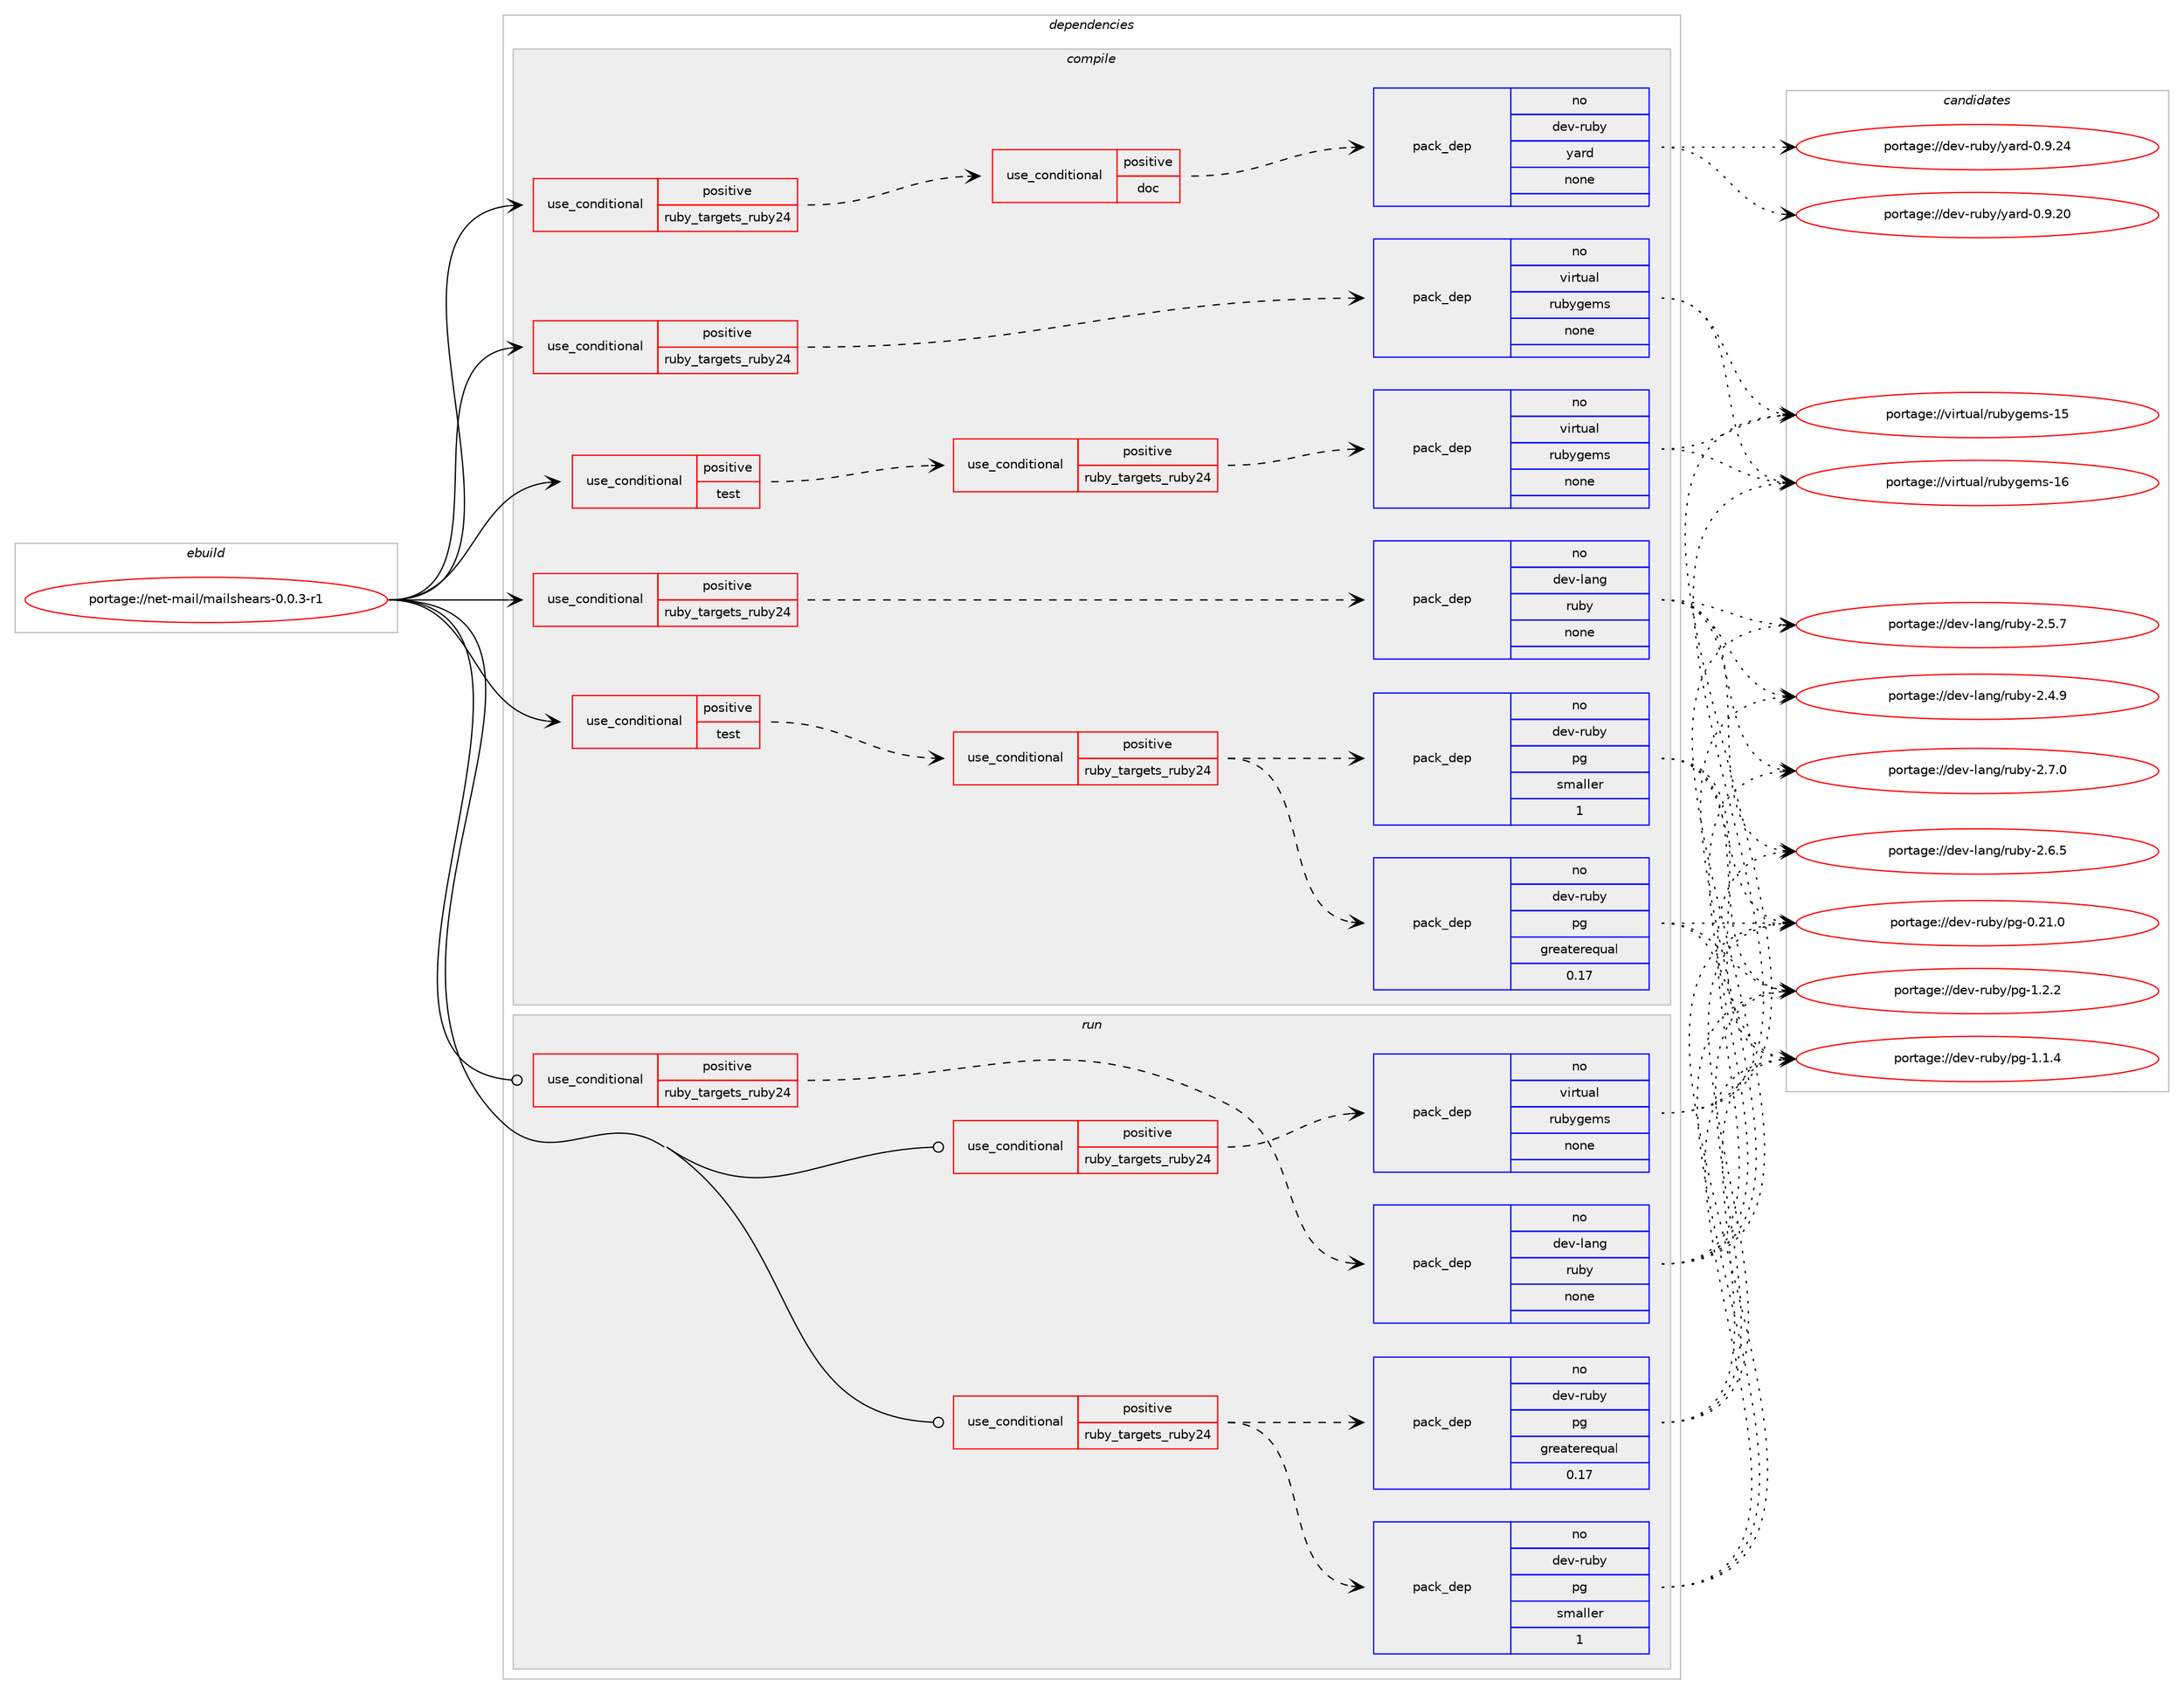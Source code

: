 digraph prolog {

# *************
# Graph options
# *************

newrank=true;
concentrate=true;
compound=true;
graph [rankdir=LR,fontname=Helvetica,fontsize=10,ranksep=1.5];#, ranksep=2.5, nodesep=0.2];
edge  [arrowhead=vee];
node  [fontname=Helvetica,fontsize=10];

# **********
# The ebuild
# **********

subgraph cluster_leftcol {
color=gray;
rank=same;
label=<<i>ebuild</i>>;
id [label="portage://net-mail/mailshears-0.0.3-r1", color=red, width=4, href="../net-mail/mailshears-0.0.3-r1.svg"];
}

# ****************
# The dependencies
# ****************

subgraph cluster_midcol {
color=gray;
label=<<i>dependencies</i>>;
subgraph cluster_compile {
fillcolor="#eeeeee";
style=filled;
label=<<i>compile</i>>;
subgraph cond3800 {
dependency23040 [label=<<TABLE BORDER="0" CELLBORDER="1" CELLSPACING="0" CELLPADDING="4"><TR><TD ROWSPAN="3" CELLPADDING="10">use_conditional</TD></TR><TR><TD>positive</TD></TR><TR><TD>ruby_targets_ruby24</TD></TR></TABLE>>, shape=none, color=red];
subgraph cond3801 {
dependency23041 [label=<<TABLE BORDER="0" CELLBORDER="1" CELLSPACING="0" CELLPADDING="4"><TR><TD ROWSPAN="3" CELLPADDING="10">use_conditional</TD></TR><TR><TD>positive</TD></TR><TR><TD>doc</TD></TR></TABLE>>, shape=none, color=red];
subgraph pack18863 {
dependency23042 [label=<<TABLE BORDER="0" CELLBORDER="1" CELLSPACING="0" CELLPADDING="4" WIDTH="220"><TR><TD ROWSPAN="6" CELLPADDING="30">pack_dep</TD></TR><TR><TD WIDTH="110">no</TD></TR><TR><TD>dev-ruby</TD></TR><TR><TD>yard</TD></TR><TR><TD>none</TD></TR><TR><TD></TD></TR></TABLE>>, shape=none, color=blue];
}
dependency23041:e -> dependency23042:w [weight=20,style="dashed",arrowhead="vee"];
}
dependency23040:e -> dependency23041:w [weight=20,style="dashed",arrowhead="vee"];
}
id:e -> dependency23040:w [weight=20,style="solid",arrowhead="vee"];
subgraph cond3802 {
dependency23043 [label=<<TABLE BORDER="0" CELLBORDER="1" CELLSPACING="0" CELLPADDING="4"><TR><TD ROWSPAN="3" CELLPADDING="10">use_conditional</TD></TR><TR><TD>positive</TD></TR><TR><TD>ruby_targets_ruby24</TD></TR></TABLE>>, shape=none, color=red];
subgraph pack18864 {
dependency23044 [label=<<TABLE BORDER="0" CELLBORDER="1" CELLSPACING="0" CELLPADDING="4" WIDTH="220"><TR><TD ROWSPAN="6" CELLPADDING="30">pack_dep</TD></TR><TR><TD WIDTH="110">no</TD></TR><TR><TD>dev-lang</TD></TR><TR><TD>ruby</TD></TR><TR><TD>none</TD></TR><TR><TD></TD></TR></TABLE>>, shape=none, color=blue];
}
dependency23043:e -> dependency23044:w [weight=20,style="dashed",arrowhead="vee"];
}
id:e -> dependency23043:w [weight=20,style="solid",arrowhead="vee"];
subgraph cond3803 {
dependency23045 [label=<<TABLE BORDER="0" CELLBORDER="1" CELLSPACING="0" CELLPADDING="4"><TR><TD ROWSPAN="3" CELLPADDING="10">use_conditional</TD></TR><TR><TD>positive</TD></TR><TR><TD>ruby_targets_ruby24</TD></TR></TABLE>>, shape=none, color=red];
subgraph pack18865 {
dependency23046 [label=<<TABLE BORDER="0" CELLBORDER="1" CELLSPACING="0" CELLPADDING="4" WIDTH="220"><TR><TD ROWSPAN="6" CELLPADDING="30">pack_dep</TD></TR><TR><TD WIDTH="110">no</TD></TR><TR><TD>virtual</TD></TR><TR><TD>rubygems</TD></TR><TR><TD>none</TD></TR><TR><TD></TD></TR></TABLE>>, shape=none, color=blue];
}
dependency23045:e -> dependency23046:w [weight=20,style="dashed",arrowhead="vee"];
}
id:e -> dependency23045:w [weight=20,style="solid",arrowhead="vee"];
subgraph cond3804 {
dependency23047 [label=<<TABLE BORDER="0" CELLBORDER="1" CELLSPACING="0" CELLPADDING="4"><TR><TD ROWSPAN="3" CELLPADDING="10">use_conditional</TD></TR><TR><TD>positive</TD></TR><TR><TD>test</TD></TR></TABLE>>, shape=none, color=red];
subgraph cond3805 {
dependency23048 [label=<<TABLE BORDER="0" CELLBORDER="1" CELLSPACING="0" CELLPADDING="4"><TR><TD ROWSPAN="3" CELLPADDING="10">use_conditional</TD></TR><TR><TD>positive</TD></TR><TR><TD>ruby_targets_ruby24</TD></TR></TABLE>>, shape=none, color=red];
subgraph pack18866 {
dependency23049 [label=<<TABLE BORDER="0" CELLBORDER="1" CELLSPACING="0" CELLPADDING="4" WIDTH="220"><TR><TD ROWSPAN="6" CELLPADDING="30">pack_dep</TD></TR><TR><TD WIDTH="110">no</TD></TR><TR><TD>dev-ruby</TD></TR><TR><TD>pg</TD></TR><TR><TD>greaterequal</TD></TR><TR><TD>0.17</TD></TR></TABLE>>, shape=none, color=blue];
}
dependency23048:e -> dependency23049:w [weight=20,style="dashed",arrowhead="vee"];
subgraph pack18867 {
dependency23050 [label=<<TABLE BORDER="0" CELLBORDER="1" CELLSPACING="0" CELLPADDING="4" WIDTH="220"><TR><TD ROWSPAN="6" CELLPADDING="30">pack_dep</TD></TR><TR><TD WIDTH="110">no</TD></TR><TR><TD>dev-ruby</TD></TR><TR><TD>pg</TD></TR><TR><TD>smaller</TD></TR><TR><TD>1</TD></TR></TABLE>>, shape=none, color=blue];
}
dependency23048:e -> dependency23050:w [weight=20,style="dashed",arrowhead="vee"];
}
dependency23047:e -> dependency23048:w [weight=20,style="dashed",arrowhead="vee"];
}
id:e -> dependency23047:w [weight=20,style="solid",arrowhead="vee"];
subgraph cond3806 {
dependency23051 [label=<<TABLE BORDER="0" CELLBORDER="1" CELLSPACING="0" CELLPADDING="4"><TR><TD ROWSPAN="3" CELLPADDING="10">use_conditional</TD></TR><TR><TD>positive</TD></TR><TR><TD>test</TD></TR></TABLE>>, shape=none, color=red];
subgraph cond3807 {
dependency23052 [label=<<TABLE BORDER="0" CELLBORDER="1" CELLSPACING="0" CELLPADDING="4"><TR><TD ROWSPAN="3" CELLPADDING="10">use_conditional</TD></TR><TR><TD>positive</TD></TR><TR><TD>ruby_targets_ruby24</TD></TR></TABLE>>, shape=none, color=red];
subgraph pack18868 {
dependency23053 [label=<<TABLE BORDER="0" CELLBORDER="1" CELLSPACING="0" CELLPADDING="4" WIDTH="220"><TR><TD ROWSPAN="6" CELLPADDING="30">pack_dep</TD></TR><TR><TD WIDTH="110">no</TD></TR><TR><TD>virtual</TD></TR><TR><TD>rubygems</TD></TR><TR><TD>none</TD></TR><TR><TD></TD></TR></TABLE>>, shape=none, color=blue];
}
dependency23052:e -> dependency23053:w [weight=20,style="dashed",arrowhead="vee"];
}
dependency23051:e -> dependency23052:w [weight=20,style="dashed",arrowhead="vee"];
}
id:e -> dependency23051:w [weight=20,style="solid",arrowhead="vee"];
}
subgraph cluster_compileandrun {
fillcolor="#eeeeee";
style=filled;
label=<<i>compile and run</i>>;
}
subgraph cluster_run {
fillcolor="#eeeeee";
style=filled;
label=<<i>run</i>>;
subgraph cond3808 {
dependency23054 [label=<<TABLE BORDER="0" CELLBORDER="1" CELLSPACING="0" CELLPADDING="4"><TR><TD ROWSPAN="3" CELLPADDING="10">use_conditional</TD></TR><TR><TD>positive</TD></TR><TR><TD>ruby_targets_ruby24</TD></TR></TABLE>>, shape=none, color=red];
subgraph pack18869 {
dependency23055 [label=<<TABLE BORDER="0" CELLBORDER="1" CELLSPACING="0" CELLPADDING="4" WIDTH="220"><TR><TD ROWSPAN="6" CELLPADDING="30">pack_dep</TD></TR><TR><TD WIDTH="110">no</TD></TR><TR><TD>dev-lang</TD></TR><TR><TD>ruby</TD></TR><TR><TD>none</TD></TR><TR><TD></TD></TR></TABLE>>, shape=none, color=blue];
}
dependency23054:e -> dependency23055:w [weight=20,style="dashed",arrowhead="vee"];
}
id:e -> dependency23054:w [weight=20,style="solid",arrowhead="odot"];
subgraph cond3809 {
dependency23056 [label=<<TABLE BORDER="0" CELLBORDER="1" CELLSPACING="0" CELLPADDING="4"><TR><TD ROWSPAN="3" CELLPADDING="10">use_conditional</TD></TR><TR><TD>positive</TD></TR><TR><TD>ruby_targets_ruby24</TD></TR></TABLE>>, shape=none, color=red];
subgraph pack18870 {
dependency23057 [label=<<TABLE BORDER="0" CELLBORDER="1" CELLSPACING="0" CELLPADDING="4" WIDTH="220"><TR><TD ROWSPAN="6" CELLPADDING="30">pack_dep</TD></TR><TR><TD WIDTH="110">no</TD></TR><TR><TD>dev-ruby</TD></TR><TR><TD>pg</TD></TR><TR><TD>greaterequal</TD></TR><TR><TD>0.17</TD></TR></TABLE>>, shape=none, color=blue];
}
dependency23056:e -> dependency23057:w [weight=20,style="dashed",arrowhead="vee"];
subgraph pack18871 {
dependency23058 [label=<<TABLE BORDER="0" CELLBORDER="1" CELLSPACING="0" CELLPADDING="4" WIDTH="220"><TR><TD ROWSPAN="6" CELLPADDING="30">pack_dep</TD></TR><TR><TD WIDTH="110">no</TD></TR><TR><TD>dev-ruby</TD></TR><TR><TD>pg</TD></TR><TR><TD>smaller</TD></TR><TR><TD>1</TD></TR></TABLE>>, shape=none, color=blue];
}
dependency23056:e -> dependency23058:w [weight=20,style="dashed",arrowhead="vee"];
}
id:e -> dependency23056:w [weight=20,style="solid",arrowhead="odot"];
subgraph cond3810 {
dependency23059 [label=<<TABLE BORDER="0" CELLBORDER="1" CELLSPACING="0" CELLPADDING="4"><TR><TD ROWSPAN="3" CELLPADDING="10">use_conditional</TD></TR><TR><TD>positive</TD></TR><TR><TD>ruby_targets_ruby24</TD></TR></TABLE>>, shape=none, color=red];
subgraph pack18872 {
dependency23060 [label=<<TABLE BORDER="0" CELLBORDER="1" CELLSPACING="0" CELLPADDING="4" WIDTH="220"><TR><TD ROWSPAN="6" CELLPADDING="30">pack_dep</TD></TR><TR><TD WIDTH="110">no</TD></TR><TR><TD>virtual</TD></TR><TR><TD>rubygems</TD></TR><TR><TD>none</TD></TR><TR><TD></TD></TR></TABLE>>, shape=none, color=blue];
}
dependency23059:e -> dependency23060:w [weight=20,style="dashed",arrowhead="vee"];
}
id:e -> dependency23059:w [weight=20,style="solid",arrowhead="odot"];
}
}

# **************
# The candidates
# **************

subgraph cluster_choices {
rank=same;
color=gray;
label=<<i>candidates</i>>;

subgraph choice18863 {
color=black;
nodesep=1;
choice1001011184511411798121471219711410045484657465052 [label="portage://dev-ruby/yard-0.9.24", color=red, width=4,href="../dev-ruby/yard-0.9.24.svg"];
choice1001011184511411798121471219711410045484657465048 [label="portage://dev-ruby/yard-0.9.20", color=red, width=4,href="../dev-ruby/yard-0.9.20.svg"];
dependency23042:e -> choice1001011184511411798121471219711410045484657465052:w [style=dotted,weight="100"];
dependency23042:e -> choice1001011184511411798121471219711410045484657465048:w [style=dotted,weight="100"];
}
subgraph choice18864 {
color=black;
nodesep=1;
choice10010111845108971101034711411798121455046554648 [label="portage://dev-lang/ruby-2.7.0", color=red, width=4,href="../dev-lang/ruby-2.7.0.svg"];
choice10010111845108971101034711411798121455046544653 [label="portage://dev-lang/ruby-2.6.5", color=red, width=4,href="../dev-lang/ruby-2.6.5.svg"];
choice10010111845108971101034711411798121455046534655 [label="portage://dev-lang/ruby-2.5.7", color=red, width=4,href="../dev-lang/ruby-2.5.7.svg"];
choice10010111845108971101034711411798121455046524657 [label="portage://dev-lang/ruby-2.4.9", color=red, width=4,href="../dev-lang/ruby-2.4.9.svg"];
dependency23044:e -> choice10010111845108971101034711411798121455046554648:w [style=dotted,weight="100"];
dependency23044:e -> choice10010111845108971101034711411798121455046544653:w [style=dotted,weight="100"];
dependency23044:e -> choice10010111845108971101034711411798121455046534655:w [style=dotted,weight="100"];
dependency23044:e -> choice10010111845108971101034711411798121455046524657:w [style=dotted,weight="100"];
}
subgraph choice18865 {
color=black;
nodesep=1;
choice118105114116117971084711411798121103101109115454954 [label="portage://virtual/rubygems-16", color=red, width=4,href="../virtual/rubygems-16.svg"];
choice118105114116117971084711411798121103101109115454953 [label="portage://virtual/rubygems-15", color=red, width=4,href="../virtual/rubygems-15.svg"];
dependency23046:e -> choice118105114116117971084711411798121103101109115454954:w [style=dotted,weight="100"];
dependency23046:e -> choice118105114116117971084711411798121103101109115454953:w [style=dotted,weight="100"];
}
subgraph choice18866 {
color=black;
nodesep=1;
choice100101118451141179812147112103454946504650 [label="portage://dev-ruby/pg-1.2.2", color=red, width=4,href="../dev-ruby/pg-1.2.2.svg"];
choice100101118451141179812147112103454946494652 [label="portage://dev-ruby/pg-1.1.4", color=red, width=4,href="../dev-ruby/pg-1.1.4.svg"];
choice10010111845114117981214711210345484650494648 [label="portage://dev-ruby/pg-0.21.0", color=red, width=4,href="../dev-ruby/pg-0.21.0.svg"];
dependency23049:e -> choice100101118451141179812147112103454946504650:w [style=dotted,weight="100"];
dependency23049:e -> choice100101118451141179812147112103454946494652:w [style=dotted,weight="100"];
dependency23049:e -> choice10010111845114117981214711210345484650494648:w [style=dotted,weight="100"];
}
subgraph choice18867 {
color=black;
nodesep=1;
choice100101118451141179812147112103454946504650 [label="portage://dev-ruby/pg-1.2.2", color=red, width=4,href="../dev-ruby/pg-1.2.2.svg"];
choice100101118451141179812147112103454946494652 [label="portage://dev-ruby/pg-1.1.4", color=red, width=4,href="../dev-ruby/pg-1.1.4.svg"];
choice10010111845114117981214711210345484650494648 [label="portage://dev-ruby/pg-0.21.0", color=red, width=4,href="../dev-ruby/pg-0.21.0.svg"];
dependency23050:e -> choice100101118451141179812147112103454946504650:w [style=dotted,weight="100"];
dependency23050:e -> choice100101118451141179812147112103454946494652:w [style=dotted,weight="100"];
dependency23050:e -> choice10010111845114117981214711210345484650494648:w [style=dotted,weight="100"];
}
subgraph choice18868 {
color=black;
nodesep=1;
choice118105114116117971084711411798121103101109115454954 [label="portage://virtual/rubygems-16", color=red, width=4,href="../virtual/rubygems-16.svg"];
choice118105114116117971084711411798121103101109115454953 [label="portage://virtual/rubygems-15", color=red, width=4,href="../virtual/rubygems-15.svg"];
dependency23053:e -> choice118105114116117971084711411798121103101109115454954:w [style=dotted,weight="100"];
dependency23053:e -> choice118105114116117971084711411798121103101109115454953:w [style=dotted,weight="100"];
}
subgraph choice18869 {
color=black;
nodesep=1;
choice10010111845108971101034711411798121455046554648 [label="portage://dev-lang/ruby-2.7.0", color=red, width=4,href="../dev-lang/ruby-2.7.0.svg"];
choice10010111845108971101034711411798121455046544653 [label="portage://dev-lang/ruby-2.6.5", color=red, width=4,href="../dev-lang/ruby-2.6.5.svg"];
choice10010111845108971101034711411798121455046534655 [label="portage://dev-lang/ruby-2.5.7", color=red, width=4,href="../dev-lang/ruby-2.5.7.svg"];
choice10010111845108971101034711411798121455046524657 [label="portage://dev-lang/ruby-2.4.9", color=red, width=4,href="../dev-lang/ruby-2.4.9.svg"];
dependency23055:e -> choice10010111845108971101034711411798121455046554648:w [style=dotted,weight="100"];
dependency23055:e -> choice10010111845108971101034711411798121455046544653:w [style=dotted,weight="100"];
dependency23055:e -> choice10010111845108971101034711411798121455046534655:w [style=dotted,weight="100"];
dependency23055:e -> choice10010111845108971101034711411798121455046524657:w [style=dotted,weight="100"];
}
subgraph choice18870 {
color=black;
nodesep=1;
choice100101118451141179812147112103454946504650 [label="portage://dev-ruby/pg-1.2.2", color=red, width=4,href="../dev-ruby/pg-1.2.2.svg"];
choice100101118451141179812147112103454946494652 [label="portage://dev-ruby/pg-1.1.4", color=red, width=4,href="../dev-ruby/pg-1.1.4.svg"];
choice10010111845114117981214711210345484650494648 [label="portage://dev-ruby/pg-0.21.0", color=red, width=4,href="../dev-ruby/pg-0.21.0.svg"];
dependency23057:e -> choice100101118451141179812147112103454946504650:w [style=dotted,weight="100"];
dependency23057:e -> choice100101118451141179812147112103454946494652:w [style=dotted,weight="100"];
dependency23057:e -> choice10010111845114117981214711210345484650494648:w [style=dotted,weight="100"];
}
subgraph choice18871 {
color=black;
nodesep=1;
choice100101118451141179812147112103454946504650 [label="portage://dev-ruby/pg-1.2.2", color=red, width=4,href="../dev-ruby/pg-1.2.2.svg"];
choice100101118451141179812147112103454946494652 [label="portage://dev-ruby/pg-1.1.4", color=red, width=4,href="../dev-ruby/pg-1.1.4.svg"];
choice10010111845114117981214711210345484650494648 [label="portage://dev-ruby/pg-0.21.0", color=red, width=4,href="../dev-ruby/pg-0.21.0.svg"];
dependency23058:e -> choice100101118451141179812147112103454946504650:w [style=dotted,weight="100"];
dependency23058:e -> choice100101118451141179812147112103454946494652:w [style=dotted,weight="100"];
dependency23058:e -> choice10010111845114117981214711210345484650494648:w [style=dotted,weight="100"];
}
subgraph choice18872 {
color=black;
nodesep=1;
choice118105114116117971084711411798121103101109115454954 [label="portage://virtual/rubygems-16", color=red, width=4,href="../virtual/rubygems-16.svg"];
choice118105114116117971084711411798121103101109115454953 [label="portage://virtual/rubygems-15", color=red, width=4,href="../virtual/rubygems-15.svg"];
dependency23060:e -> choice118105114116117971084711411798121103101109115454954:w [style=dotted,weight="100"];
dependency23060:e -> choice118105114116117971084711411798121103101109115454953:w [style=dotted,weight="100"];
}
}

}
